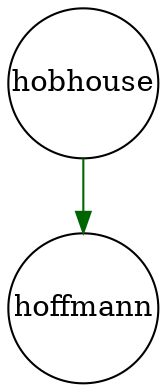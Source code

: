 digraph fullagr_hobhouse_hoffmann { 
 K=0.6 
 "hobhouse" -> { "hoffmann" } [color="darkgreen", arrowhead="normal", penwidth=1, href="#248"]; 
 "hobhouse" [shape="circle", fixedsize="true", height=1, width=1, style="filled", fillcolor="white", href="#hobhouse"]; 
 "hoffmann" [shape="circle", fixedsize="true", height=1, width=1, style="filled", fillcolor="white", href="#hoffmann"]; 

}